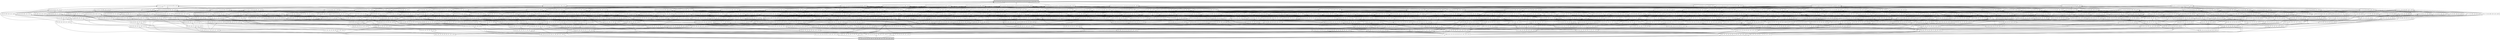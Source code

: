 digraph lattice
{
   // top to bottom
rankdir=TB;
concentrate=true;
edge [dir=back, arrowsize=0.75, color=black];
// top and bottom concepts
node [shape=box, peripheries=2, style=filled];
503 1
// inner concepts
node [shape=box, peripheries=1, color=black, style=solid];
// all concepts
503 [label="({1, 2, 3, 4, 5, 6, 7, 8, 9, 10, 11, 12, 13, 14, 15, 16, 17, 18, 19, 20, 21, 22, 23, 24, 25, 26, 27, 28, 29, 30}, {})"];
502 [label="({1, 2, 3, 5, 6, 7, 8, 9, 12, 14, 16, 17, 19, 20, 22, 24, 25, 26, 28, 29, 30}, {'a4'})"];
501 [label="({1, 2, 3, 7, 11, 12, 13, 15, 16, 18, 20, 22, 23, 26, 28}, {'a13'})"];
500 [label="({1, 2, 3, 7, 12, 16, 20, 22, 26, 28}, {'a4', 'a13'})"];
499 [label="({1, 2, 4, 5, 7, 8, 9, 12, 13, 16, 17, 21, 22, 23, 24, 27, 29}, {'a5'})"];
498 [label="({1, 2, 5, 7, 8, 9, 12, 16, 17, 22, 24, 29}, {'a4', 'a5'})"];
497 [label="({1, 2, 7, 12, 13, 16, 22, 23}, {'a5', 'a13'})"];
496 [label="({1, 2, 7, 12, 16, 22}, {'a4', 'a5', 'a13'})"];
495 [label="({1, 3, 4, 8, 10, 12, 13, 14, 15, 17, 18, 19, 22, 24, 26, 28, 29}, {'a9'})"];
494 [label="({1, 3, 8, 12, 14, 17, 19, 22, 24, 26, 28, 29}, {'a4', 'a9'})"];
493 [label="({1, 3, 12, 13, 15, 18, 22, 26, 28}, {'a9', 'a13'})"];
492 [label="({1, 3, 12, 22, 26, 28}, {'a4', 'a9', 'a13'})"];
491 [label="({1, 4, 8, 12, 13, 17, 22, 24, 29}, {'a5', 'a9'})"];
490 [label="({1, 8, 12, 17, 22, 24, 29}, {'a4', 'a5', 'a9'})"];
489 [label="({1, 12, 13, 22}, {'a5', 'a9', 'a13'})"];
488 [label="({1, 12, 22}, {'a4', 'a5', 'a9', 'a13'})"];
487 [label="({2, 3, 4, 5, 9, 10, 13, 15, 18, 19, 23, 24, 25, 27, 30}, {'a14'})"];
486 [label="({2, 3, 5, 9, 19, 24, 25, 30}, {'a4', 'a14'})"];
485 [label="({2, 3, 13, 15, 18, 23}, {'a13', 'a14'})"];
484 [label="({2, 3}, {'a4', 'a13', 'a14'})"];
483 [label="({2, 4, 5, 9, 13, 23, 24, 27}, {'a5', 'a14'})"];
482 [label="({2, 5, 9, 24}, {'a4', 'a5', 'a14'})"];
481 [label="({2, 6, 7, 9, 10, 13, 16, 20, 21, 23, 25, 26}, {'a10'})"];
480 [label="({2, 6, 7, 9, 16, 20, 25, 26}, {'a4', 'a10'})"];
479 [label="({2, 7, 8, 13, 16, 20, 23, 26, 28, 29, 30}, {'a8'})"];
478 [label="({2, 7, 8, 13, 16, 23, 29}, {'a5', 'a8'})"];
477 [label="({2, 7, 8, 16, 20, 26, 28, 29, 30}, {'a4', 'a8'})"];
476 [label="({2, 7, 8, 16, 29}, {'a4', 'a5', 'a8'})"];
475 [label="({2, 7, 9, 13, 16, 21, 23}, {'a5', 'a10'})"];
474 [label="({2, 7, 9, 16}, {'a4', 'a5', 'a10'})"];
473 [label="({2, 7, 13, 16, 20, 23, 26, 28}, {'a8', 'a13'})"];
472 [label="({2, 7, 13, 16, 20, 23, 26}, {'a8', 'a10', 'a13'})"];
471 [label="({2, 7, 13, 16, 23}, {'a5', 'a8', 'a10', 'a13'})"];
470 [label="({2, 7, 16, 20, 26, 28}, {'a4', 'a8', 'a13'})"];
469 [label="({2, 7, 16, 20, 26}, {'a4', 'a8', 'a10', 'a13'})"];
468 [label="({2, 7, 16}, {'a4', 'a5', 'a8', 'a10', 'a13'})"];
467 [label="({2, 8, 9, 10, 15, 16, 17, 19, 21, 23, 24, 27, 28}, {'a11'})"];
466 [label="({2, 8, 9, 16, 17, 19, 24, 28}, {'a4', 'a11'})"];
465 [label="({2, 8, 9, 16, 17, 21, 23, 24, 27}, {'a5', 'a11'})"];
464 [label="({2, 8, 9, 16, 17, 24}, {'a4', 'a5', 'a11'})"];
463 [label="({2, 8, 16, 23, 28}, {'a8', 'a11'})"];
462 [label="({2, 8, 16, 23}, {'a5', 'a8', 'a11'})"];
461 [label="({2, 8, 16, 28}, {'a4', 'a8', 'a11'})"];
460 [label="({2, 8, 16}, {'a4', 'a5', 'a8', 'a11'})"];
459 [label="({2, 9, 10, 13, 23, 25}, {'a10', 'a14'})"];
458 [label="({2, 9, 10, 15, 19, 23, 24, 27}, {'a11', 'a14'})"];
457 [label="({2, 9, 10, 16, 21, 23}, {'a10', 'a11'})"];
456 [label="({2, 9, 10, 23}, {'a10', 'a11', 'a14'})"];
455 [label="({2, 9, 13, 23}, {'a5', 'a10', 'a14'})"];
454 [label="({2, 9, 16, 21, 23}, {'a5', 'a10', 'a11'})"];
453 [label="({2, 9, 16}, {'a4', 'a5', 'a10', 'a11'})"];
452 [label="({2, 9, 19, 24}, {'a4', 'a11', 'a14'})"];
451 [label="({2, 9, 23, 24, 27}, {'a5', 'a11', 'a14'})"];
450 [label="({2, 9, 23}, {'a5', 'a10', 'a11', 'a14'})"];
449 [label="({2, 9, 24}, {'a4', 'a5', 'a11', 'a14'})"];
448 [label="({2, 9, 25}, {'a4', 'a10', 'a14'})"];
447 [label="({2, 9}, {'a4', 'a5', 'a10', 'a11', 'a14'})"];
446 [label="({2, 10, 11, 12, 16, 17, 18, 19, 20, 26, 28}, {'a2'})"];
445 [label="({2, 10, 16, 17, 19, 28}, {'a2', 'a11'})"];
444 [label="({2, 10, 16, 20, 26}, {'a2', 'a10'})"];
443 [label="({2, 10, 16}, {'a2', 'a10', 'a11'})"];
442 [label="({2, 10, 18, 19}, {'a2', 'a14'})"];
441 [label="({2, 10, 19}, {'a2', 'a11', 'a14'})"];
440 [label="({2, 10}, {'a2', 'a10', 'a11', 'a14'})"];
439 [label="({2, 11, 12, 16, 18, 20, 26, 28}, {'a2', 'a13'})"];
438 [label="({2, 12, 16, 17, 19, 20, 26, 28}, {'a2', 'a4'})"];
437 [label="({2, 12, 16, 17}, {'a2', 'a4', 'a5'})"];
436 [label="({2, 12, 16, 20, 26, 28}, {'a2', 'a4', 'a13'})"];
435 [label="({2, 12, 16}, {'a2', 'a4', 'a5', 'a13'})"];
434 [label="({2, 13, 23, 30}, {'a8', 'a14'})"];
433 [label="({2, 13, 23}, {'a5', 'a8', 'a10', 'a13', 'a14'})"];
432 [label="({2, 15, 16, 23, 28}, {'a11', 'a13'})"];
431 [label="({2, 15, 23}, {'a11', 'a13', 'a14'})"];
430 [label="({2, 16, 17, 19, 28}, {'a2', 'a4', 'a11'})"];
429 [label="({2, 16, 17}, {'a2', 'a4', 'a5', 'a11'})"];
428 [label="({2, 16, 20, 26, 28}, {'a2', 'a4', 'a8', 'a13'})"];
427 [label="({2, 16, 20, 26}, {'a2', 'a4', 'a8', 'a10', 'a13'})"];
426 [label="({2, 16, 23, 28}, {'a8', 'a11', 'a13'})"];
425 [label="({2, 16, 23}, {'a5', 'a8', 'a10', 'a11', 'a13'})"];
424 [label="({2, 16, 28}, {'a2', 'a4', 'a8', 'a11', 'a13'})"];
423 [label="({2, 16}, {'a2', 'a4', 'a5', 'a8', 'a10', 'a11', 'a13'})"];
422 [label="({2, 18}, {'a2', 'a13', 'a14'})"];
421 [label="({2, 19}, {'a2', 'a4', 'a11', 'a14'})"];
420 [label="({2, 23}, {'a5', 'a8', 'a10', 'a11', 'a13', 'a14'})"];
419 [label="({2, 30}, {'a4', 'a8', 'a14'})"];
418 [label="({2}, {'a2', 'a4', 'a5', 'a8', 'a10', 'a11', 'a13', 'a14'})"];
417 [label="({3, 4, 5, 6, 7, 8, 9, 11, 14, 19, 20, 21, 23, 24, 26, 27, 28, 29}, {'a12'})"];
416 [label="({3, 4, 5, 9, 19, 23, 24, 27}, {'a12', 'a14'})"];
415 [label="({3, 4, 6, 9, 10, 11, 12, 14, 16, 17, 19, 20, 22, 24, 26, 28, 29, 30}, {'a3'})"];
414 [label="({3, 4, 6, 9, 11, 14, 19, 20, 24, 26, 28, 29}, {'a3', 'a12'})"];
413 [label="({3, 4, 8, 14, 19, 24, 26, 28, 29}, {'a9', 'a12'})"];
412 [label="({3, 4, 9, 10, 19, 24, 30}, {'a3', 'a14'})"];
411 [label="({3, 4, 9, 19, 24}, {'a3', 'a12', 'a14'})"];
410 [label="({3, 4, 10, 12, 14, 17, 19, 22, 24, 26, 28, 29}, {'a3', 'a9'})"];
409 [label="({3, 4, 10, 13, 15, 18, 19, 24}, {'a9', 'a14'})"];
408 [label="({3, 4, 10, 19, 24}, {'a3', 'a9', 'a14'})"];
407 [label="({3, 4, 14, 19, 24, 26, 28, 29}, {'a3', 'a9', 'a12'})"];
406 [label="({3, 4, 19, 24}, {'a3', 'a9', 'a12', 'a14'})"];
405 [label="({3, 5, 6, 7, 8, 9, 14, 19, 20, 24, 26, 28, 29}, {'a4', 'a12'})"];
404 [label="({3, 5, 8, 9, 10, 14, 15, 16, 18, 20, 21, 22, 24, 25, 27, 29}, {'a7'})"];
403 [label="({3, 5, 8, 9, 14, 16, 20, 22, 24, 25, 29}, {'a4', 'a7'})"];
402 [label="({3, 5, 8, 9, 14, 20, 21, 24, 27, 29}, {'a7', 'a12'})"];
401 [label="({3, 5, 8, 9, 14, 20, 24, 29}, {'a4', 'a7', 'a12'})"];
400 [label="({3, 5, 9, 10, 15, 18, 24, 25, 27}, {'a7', 'a14'})"];
399 [label="({3, 5, 9, 19, 24}, {'a4', 'a12', 'a14'})"];
398 [label="({3, 5, 9, 24, 25}, {'a4', 'a7', 'a14'})"];
397 [label="({3, 5, 9, 24, 27}, {'a7', 'a12', 'a14'})"];
396 [label="({3, 5, 9, 24}, {'a4', 'a7', 'a12', 'a14'})"];
395 [label="({3, 6, 9, 12, 14, 16, 17, 19, 20, 22, 24, 26, 28, 29, 30}, {'a3', 'a4'})"];
394 [label="({3, 6, 9, 14, 19, 20, 24, 26, 28, 29}, {'a3', 'a4', 'a12'})"];
393 [label="({3, 7, 11, 20, 23, 26, 28}, {'a12', 'a13'})"];
392 [label="({3, 7, 20, 26, 28}, {'a4', 'a12', 'a13'})"];
391 [label="({3, 8, 10, 14, 15, 18, 22, 24, 29}, {'a7', 'a9'})"];
390 [label="({3, 8, 14, 19, 24, 26, 28, 29}, {'a4', 'a9', 'a12'})"];
389 [label="({3, 8, 14, 22, 24, 29}, {'a4', 'a7', 'a9'})"];
388 [label="({3, 8, 14, 24, 29}, {'a4', 'a7', 'a9', 'a12'})"];
387 [label="({3, 9, 10, 14, 16, 20, 22, 24, 29}, {'a3', 'a7'})"];
386 [label="({3, 9, 10, 24}, {'a3', 'a7', 'a14'})"];
385 [label="({3, 9, 11, 13, 18, 20, 21, 24, 27, 28, 30}, {'a1'})"];
384 [label="({3, 9, 11, 20, 21, 24, 27, 28}, {'a1', 'a12'})"];
383 [label="({3, 9, 11, 20, 24, 28, 30}, {'a1', 'a3'})"];
382 [label="({3, 9, 11, 20, 24, 28}, {'a1', 'a3', 'a12'})"];
381 [label="({3, 9, 13, 18, 24, 27, 30}, {'a1', 'a14'})"];
380 [label="({3, 9, 14, 16, 20, 22, 24, 29}, {'a3', 'a4', 'a7'})"];
379 [label="({3, 9, 14, 20, 24, 29}, {'a3', 'a4', 'a7', 'a12'})"];
378 [label="({3, 9, 15, 16, 19, 23, 24, 25, 29, 30}, {'a6'})"];
377 [label="({3, 9, 15, 16, 24, 25, 29}, {'a6', 'a7'})"];
376 [label="({3, 9, 15, 19, 23, 24, 25, 30}, {'a6', 'a14'})"];
375 [label="({3, 9, 15, 24, 25}, {'a6', 'a7', 'a14'})"];
374 [label="({3, 9, 16, 19, 24, 25, 29, 30}, {'a4', 'a6'})"];
373 [label="({3, 9, 16, 19, 24, 29, 30}, {'a3', 'a4', 'a6'})"];
372 [label="({3, 9, 16, 24, 25, 29}, {'a4', 'a6', 'a7'})"];
371 [label="({3, 9, 16, 24, 29}, {'a3', 'a4', 'a6', 'a7'})"];
370 [label="({3, 9, 18, 20, 21, 24, 27}, {'a1', 'a7'})"];
369 [label="({3, 9, 18, 24, 27}, {'a1', 'a7', 'a14'})"];
368 [label="({3, 9, 19, 23, 24, 29}, {'a6', 'a12'})"];
367 [label="({3, 9, 19, 23, 24}, {'a6', 'a12', 'a14'})"];
366 [label="({3, 9, 19, 24, 25, 30}, {'a4', 'a6', 'a14'})"];
365 [label="({3, 9, 19, 24, 29}, {'a3', 'a4', 'a6', 'a12'})"];
364 [label="({3, 9, 19, 24, 30}, {'a3', 'a4', 'a6', 'a14'})"];
363 [label="({3, 9, 19, 24}, {'a3', 'a4', 'a6', 'a12', 'a14'})"];
362 [label="({3, 9, 20, 21, 24, 27}, {'a1', 'a7', 'a12'})"];
361 [label="({3, 9, 20, 24, 28, 30}, {'a1', 'a3', 'a4'})"];
360 [label="({3, 9, 20, 24, 28}, {'a1', 'a3', 'a4', 'a12'})"];
359 [label="({3, 9, 20, 24}, {'a1', 'a3', 'a4', 'a7', 'a12'})"];
358 [label="({3, 9, 24, 25}, {'a4', 'a6', 'a7', 'a14'})"];
357 [label="({3, 9, 24, 27}, {'a1', 'a7', 'a12', 'a14'})"];
356 [label="({3, 9, 24, 29}, {'a3', 'a4', 'a6', 'a7', 'a12'})"];
355 [label="({3, 9, 24, 30}, {'a1', 'a3', 'a4', 'a6', 'a14'})"];
354 [label="({3, 9, 24}, {'a1', 'a3', 'a4', 'a6', 'a7', 'a12', 'a14'})"];
353 [label="({3, 10, 14, 22, 24, 29}, {'a3', 'a7', 'a9'})"];
352 [label="({3, 10, 15, 18, 24}, {'a7', 'a9', 'a14'})"];
351 [label="({3, 10, 24}, {'a3', 'a7', 'a9', 'a14'})"];
350 [label="({3, 11, 12, 16, 20, 22, 26, 28}, {'a3', 'a13'})"];
349 [label="({3, 11, 13, 18, 20, 28}, {'a1', 'a13'})"];
348 [label="({3, 11, 20, 26, 28}, {'a3', 'a12', 'a13'})"];
347 [label="({3, 11, 20, 28}, {'a1', 'a3', 'a12', 'a13'})"];
346 [label="({3, 12, 14, 17, 19, 22, 24, 26, 28, 29}, {'a3', 'a4', 'a9'})"];
345 [label="({3, 12, 16, 20, 22, 26, 28}, {'a3', 'a4', 'a13'})"];
344 [label="({3, 12, 22, 26, 28}, {'a3', 'a4', 'a9', 'a13'})"];
343 [label="({3, 13, 15, 18}, {'a9', 'a13', 'a14'})"];
342 [label="({3, 13, 18, 24, 28}, {'a1', 'a9'})"];
341 [label="({3, 13, 18, 24}, {'a1', 'a9', 'a14'})"];
340 [label="({3, 13, 18, 28}, {'a1', 'a9', 'a13'})"];
339 [label="({3, 13, 18}, {'a1', 'a9', 'a13', 'a14'})"];
338 [label="({3, 14, 19, 24, 26, 28, 29}, {'a3', 'a4', 'a9', 'a12'})"];
337 [label="({3, 14, 22, 24, 29}, {'a3', 'a4', 'a7', 'a9'})"];
336 [label="({3, 14, 24, 29}, {'a3', 'a4', 'a7', 'a9', 'a12'})"];
335 [label="({3, 15, 16, 18, 20, 22}, {'a7', 'a13'})"];
334 [label="({3, 15, 16, 23}, {'a6', 'a13'})"];
333 [label="({3, 15, 16}, {'a6', 'a7', 'a13'})"];
332 [label="({3, 15, 18, 22}, {'a7', 'a9', 'a13'})"];
331 [label="({3, 15, 18}, {'a7', 'a9', 'a13', 'a14'})"];
330 [label="({3, 15, 19, 24, 29}, {'a6', 'a9'})"];
329 [label="({3, 15, 19, 24}, {'a6', 'a9', 'a14'})"];
328 [label="({3, 15, 23}, {'a6', 'a13', 'a14'})"];
327 [label="({3, 15, 24, 29}, {'a6', 'a7', 'a9'})"];
326 [label="({3, 15, 24}, {'a6', 'a7', 'a9', 'a14'})"];
325 [label="({3, 15}, {'a6', 'a7', 'a9', 'a13', 'a14'})"];
324 [label="({3, 16, 20, 22}, {'a3', 'a4', 'a7', 'a13'})"];
323 [label="({3, 16}, {'a3', 'a4', 'a6', 'a7', 'a13'})"];
322 [label="({3, 18, 20}, {'a1', 'a7', 'a13'})"];
321 [label="({3, 18, 24}, {'a1', 'a7', 'a9', 'a14'})"];
320 [label="({3, 18}, {'a1', 'a7', 'a9', 'a13', 'a14'})"];
319 [label="({3, 19, 24, 29}, {'a3', 'a4', 'a6', 'a9', 'a12'})"];
318 [label="({3, 19, 24}, {'a3', 'a4', 'a6', 'a9', 'a12', 'a14'})"];
317 [label="({3, 20, 26, 28}, {'a3', 'a4', 'a12', 'a13'})"];
316 [label="({3, 20, 28}, {'a1', 'a3', 'a4', 'a12', 'a13'})"];
315 [label="({3, 20}, {'a1', 'a3', 'a4', 'a7', 'a12', 'a13'})"];
314 [label="({3, 22}, {'a3', 'a4', 'a7', 'a9', 'a13'})"];
313 [label="({3, 23}, {'a6', 'a12', 'a13', 'a14'})"];
312 [label="({3, 24, 28}, {'a1', 'a3', 'a4', 'a9', 'a12'})"];
311 [label="({3, 24, 29}, {'a3', 'a4', 'a6', 'a7', 'a9', 'a12'})"];
310 [label="({3, 24}, {'a1', 'a3', 'a4', 'a6', 'a7', 'a9', 'a12', 'a14'})"];
309 [label="({3, 26, 28}, {'a3', 'a4', 'a9', 'a12', 'a13'})"];
308 [label="({3, 28}, {'a1', 'a3', 'a4', 'a9', 'a12', 'a13'})"];
307 [label="({3}, {'a1', 'a3', 'a4', 'a6', 'a7', 'a9', 'a12', 'a13', 'a14'})"];
306 [label="({4, 5, 6, 7, 13, 18, 22, 23, 24, 28, 29, 30}, {'a15'})"];
305 [label="({4, 5, 6, 7, 23, 24, 28, 29}, {'a12', 'a15'})"];
304 [label="({4, 5, 7, 8, 9, 21, 23, 24, 27, 29}, {'a5', 'a12'})"];
303 [label="({4, 5, 7, 13, 22, 23, 24, 29}, {'a5', 'a15'})"];
302 [label="({4, 5, 7, 23, 24, 29}, {'a5', 'a12', 'a15'})"];
301 [label="({4, 5, 9, 23, 24, 27}, {'a5', 'a12', 'a14'})"];
300 [label="({4, 5, 13, 18, 23, 24, 30}, {'a14', 'a15'})"];
299 [label="({4, 5, 13, 23, 24}, {'a5', 'a14', 'a15'})"];
298 [label="({4, 5, 23, 24}, {'a5', 'a12', 'a14', 'a15'})"];
297 [label="({4, 6, 22, 24, 28, 29, 30}, {'a3', 'a15'})"];
296 [label="({4, 6, 24, 28, 29}, {'a3', 'a12', 'a15'})"];
295 [label="({4, 8, 24, 29}, {'a5', 'a9', 'a12'})"];
294 [label="({4, 9, 12, 16, 17, 22, 24, 29}, {'a3', 'a5'})"];
293 [label="({4, 9, 24, 29}, {'a3', 'a5', 'a12'})"];
292 [label="({4, 9, 24}, {'a3', 'a5', 'a12', 'a14'})"];
291 [label="({4, 12, 17, 22, 24, 29}, {'a3', 'a5', 'a9'})"];
290 [label="({4, 13, 18, 22, 24, 28, 29}, {'a9', 'a15'})"];
289 [label="({4, 13, 18, 24}, {'a9', 'a14', 'a15'})"];
288 [label="({4, 13, 22, 24, 29}, {'a5', 'a9', 'a15'})"];
287 [label="({4, 13, 24}, {'a5', 'a9', 'a14', 'a15'})"];
286 [label="({4, 22, 24, 28, 29}, {'a3', 'a9', 'a15'})"];
285 [label="({4, 22, 24, 29}, {'a3', 'a5', 'a9', 'a15'})"];
284 [label="({4, 24, 28, 29}, {'a3', 'a9', 'a12', 'a15'})"];
283 [label="({4, 24, 29}, {'a3', 'a5', 'a9', 'a12', 'a15'})"];
282 [label="({4, 24, 30}, {'a3', 'a14', 'a15'})"];
281 [label="({4, 24}, {'a3', 'a5', 'a9', 'a12', 'a14', 'a15'})"];
280 [label="({5, 6, 7, 22, 24, 28, 29, 30}, {'a4', 'a15'})"];
279 [label="({5, 6, 7, 24, 28, 29}, {'a4', 'a12', 'a15'})"];
278 [label="({5, 7, 8, 9, 24, 29}, {'a4', 'a5', 'a12'})"];
277 [label="({5, 7, 22, 24, 29}, {'a4', 'a5', 'a15'})"];
276 [label="({5, 7, 24, 29}, {'a4', 'a5', 'a12', 'a15'})"];
275 [label="({5, 8, 9, 16, 21, 22, 24, 27, 29}, {'a5', 'a7'})"];
274 [label="({5, 8, 9, 16, 22, 24, 29}, {'a4', 'a5', 'a7'})"];
273 [label="({5, 8, 9, 21, 24, 27, 29}, {'a5', 'a7', 'a12'})"];
272 [label="({5, 8, 9, 24, 29}, {'a4', 'a5', 'a7', 'a12'})"];
271 [label="({5, 9, 24, 27}, {'a5', 'a7', 'a12', 'a14'})"];
270 [label="({5, 9, 24}, {'a4', 'a5', 'a7', 'a12', 'a14'})"];
269 [label="({5, 18, 22, 24, 29}, {'a7', 'a15'})"];
268 [label="({5, 18, 24}, {'a7', 'a14', 'a15'})"];
267 [label="({5, 22, 24, 29}, {'a4', 'a5', 'a7', 'a15'})"];
266 [label="({5, 24, 29}, {'a4', 'a5', 'a7', 'a12', 'a15'})"];
265 [label="({5, 24, 30}, {'a4', 'a14', 'a15'})"];
264 [label="({5, 24}, {'a4', 'a5', 'a7', 'a12', 'a14', 'a15'})"];
263 [label="({6, 7, 9, 20, 21, 23, 26}, {'a10', 'a12'})"];
262 [label="({6, 7, 9, 20, 26}, {'a4', 'a10', 'a12'})"];
261 [label="({6, 7, 13, 23}, {'a10', 'a15'})"];
260 [label="({6, 7, 23}, {'a10', 'a12', 'a15'})"];
259 [label="({6, 7}, {'a4', 'a10', 'a12', 'a15'})"];
258 [label="({6, 9, 10, 16, 20, 26}, {'a3', 'a10'})"];
257 [label="({6, 9, 16, 20, 26}, {'a3', 'a4', 'a10'})"];
256 [label="({6, 9, 20, 26}, {'a3', 'a4', 'a10', 'a12'})"];
255 [label="({6, 22, 24, 28, 29, 30}, {'a3', 'a4', 'a15'})"];
254 [label="({6, 24, 28, 29}, {'a3', 'a4', 'a12', 'a15'})"];
253 [label="({6}, {'a3', 'a4', 'a10', 'a12', 'a15'})"];
252 [label="({7, 8, 20, 23, 26, 28, 29}, {'a8', 'a12'})"];
251 [label="({7, 8, 20, 26, 28, 29}, {'a4', 'a8', 'a12'})"];
250 [label="({7, 8, 23, 29}, {'a5', 'a8', 'a12'})"];
249 [label="({7, 8, 29}, {'a4', 'a5', 'a8', 'a12'})"];
248 [label="({7, 9, 21, 23}, {'a5', 'a10', 'a12'})"];
247 [label="({7, 9}, {'a4', 'a5', 'a10', 'a12'})"];
246 [label="({7, 13, 18, 22, 23, 28}, {'a13', 'a15'})"];
245 [label="({7, 13, 22, 23}, {'a5', 'a13', 'a15'})"];
244 [label="({7, 13, 23, 28, 29, 30}, {'a8', 'a15'})"];
243 [label="({7, 13, 23, 28}, {'a8', 'a13', 'a15'})"];
242 [label="({7, 13, 23, 29}, {'a5', 'a8', 'a15'})"];
241 [label="({7, 13, 23}, {'a5', 'a8', 'a10', 'a13', 'a15'})"];
240 [label="({7, 20, 23, 26, 28}, {'a8', 'a12', 'a13'})"];
239 [label="({7, 20, 23, 26}, {'a8', 'a10', 'a12', 'a13'})"];
238 [label="({7, 20, 26, 28}, {'a4', 'a8', 'a12', 'a13'})"];
237 [label="({7, 20, 26}, {'a4', 'a8', 'a10', 'a12', 'a13'})"];
236 [label="({7, 22, 28}, {'a4', 'a13', 'a15'})"];
235 [label="({7, 22}, {'a4', 'a5', 'a13', 'a15'})"];
234 [label="({7, 23, 28, 29}, {'a8', 'a12', 'a15'})"];
233 [label="({7, 23, 28}, {'a8', 'a12', 'a13', 'a15'})"];
232 [label="({7, 23, 29}, {'a5', 'a8', 'a12', 'a15'})"];
231 [label="({7, 23}, {'a5', 'a8', 'a10', 'a12', 'a13', 'a15'})"];
230 [label="({7, 28, 29, 30}, {'a4', 'a8', 'a15'})"];
229 [label="({7, 28, 29}, {'a4', 'a8', 'a12', 'a15'})"];
228 [label="({7, 28}, {'a4', 'a8', 'a12', 'a13', 'a15'})"];
227 [label="({7, 29}, {'a4', 'a5', 'a8', 'a12', 'a15'})"];
226 [label="({7}, {'a4', 'a5', 'a8', 'a10', 'a12', 'a13', 'a15'})"];
225 [label="({8, 9, 10, 15, 16, 21, 24, 27}, {'a7', 'a11'})"];
224 [label="({8, 9, 16, 21, 24, 27}, {'a5', 'a7', 'a11'})"];
223 [label="({8, 9, 16, 24}, {'a4', 'a5', 'a7', 'a11'})"];
222 [label="({8, 9, 19, 21, 23, 24, 27, 28}, {'a11', 'a12'})"];
221 [label="({8, 9, 19, 24, 28}, {'a4', 'a11', 'a12'})"];
220 [label="({8, 9, 21, 23, 24, 27}, {'a5', 'a11', 'a12'})"];
219 [label="({8, 9, 21, 24, 27}, {'a5', 'a7', 'a11', 'a12'})"];
218 [label="({8, 9, 24}, {'a4', 'a5', 'a7', 'a11', 'a12'})"];
217 [label="({8, 10, 15, 17, 19, 24, 28}, {'a9', 'a11'})"];
216 [label="({8, 10, 15, 24}, {'a7', 'a9', 'a11'})"];
215 [label="({8, 13, 26, 28, 29}, {'a8', 'a9'})"];
214 [label="({8, 13, 29}, {'a5', 'a8', 'a9'})"];
213 [label="({8, 16, 20, 29}, {'a4', 'a7', 'a8'})"];
212 [label="({8, 16, 29}, {'a4', 'a5', 'a7', 'a8'})"];
211 [label="({8, 16}, {'a4', 'a5', 'a7', 'a8', 'a11'})"];
210 [label="({8, 17, 19, 24, 28}, {'a4', 'a9', 'a11'})"];
209 [label="({8, 17, 24}, {'a4', 'a5', 'a9', 'a11'})"];
208 [label="({8, 19, 24, 28}, {'a4', 'a9', 'a11', 'a12'})"];
207 [label="({8, 20, 29}, {'a4', 'a7', 'a8', 'a12'})"];
206 [label="({8, 22, 24, 29}, {'a4', 'a5', 'a7', 'a9'})"];
205 [label="({8, 23, 28}, {'a8', 'a11', 'a12'})"];
204 [label="({8, 23}, {'a5', 'a8', 'a11', 'a12'})"];
203 [label="({8, 24, 29}, {'a4', 'a5', 'a7', 'a9', 'a12'})"];
202 [label="({8, 24}, {'a4', 'a5', 'a7', 'a9', 'a11', 'a12'})"];
201 [label="({8, 26, 28, 29}, {'a4', 'a8', 'a9', 'a12'})"];
200 [label="({8, 28}, {'a4', 'a8', 'a9', 'a11', 'a12'})"];
199 [label="({8, 29}, {'a4', 'a5', 'a7', 'a8', 'a9', 'a12'})"];
198 [label="({8}, {'a4', 'a5', 'a7', 'a8', 'a9', 'a11', 'a12'})"];
197 [label="({9, 10, 15, 24, 27}, {'a7', 'a11', 'a14'})"];
196 [label="({9, 10, 16, 17, 19, 24, 28}, {'a3', 'a11'})"];
195 [label="({9, 10, 16, 20, 21, 25}, {'a7', 'a10'})"];
194 [label="({9, 10, 16, 20}, {'a3', 'a7', 'a10'})"];
193 [label="({9, 10, 16, 21}, {'a7', 'a10', 'a11'})"];
192 [label="({9, 10, 16, 24}, {'a3', 'a7', 'a11'})"];
191 [label="({9, 10, 16}, {'a3', 'a7', 'a10', 'a11'})"];
190 [label="({9, 10, 19, 24}, {'a3', 'a11', 'a14'})"];
189 [label="({9, 10, 24}, {'a3', 'a7', 'a11', 'a14'})"];
188 [label="({9, 10, 25}, {'a7', 'a10', 'a14'})"];
187 [label="({9, 10}, {'a3', 'a7', 'a10', 'a11', 'a14'})"];
186 [label="({9, 12, 16, 17, 22, 24, 29}, {'a3', 'a4', 'a5'})"];
185 [label="({9, 13, 20, 21}, {'a1', 'a10'})"];
184 [label="({9, 13, 21, 24, 27}, {'a1', 'a5'})"];
183 [label="({9, 13, 21}, {'a1', 'a5', 'a10'})"];
182 [label="({9, 13, 24, 27}, {'a1', 'a5', 'a14'})"];
181 [label="({9, 13}, {'a1', 'a5', 'a10', 'a14'})"];
180 [label="({9, 15, 16, 19, 23, 24}, {'a6', 'a11'})"];
179 [label="({9, 15, 16, 24}, {'a6', 'a7', 'a11'})"];
178 [label="({9, 15, 19, 23, 24}, {'a6', 'a11', 'a14'})"];
177 [label="({9, 15, 24}, {'a6', 'a7', 'a11', 'a14'})"];
176 [label="({9, 16, 17, 19, 24, 28}, {'a3', 'a4', 'a11'})"];
175 [label="({9, 16, 17, 24}, {'a3', 'a4', 'a5', 'a11'})"];
174 [label="({9, 16, 19, 24}, {'a3', 'a4', 'a6', 'a11'})"];
173 [label="({9, 16, 20, 25}, {'a4', 'a7', 'a10'})"];
172 [label="({9, 16, 20}, {'a3', 'a4', 'a7', 'a10'})"];
171 [label="({9, 16, 21}, {'a5', 'a7', 'a10', 'a11'})"];
170 [label="({9, 16, 22, 24, 29}, {'a3', 'a4', 'a5', 'a7'})"];
169 [label="({9, 16, 23, 24, 29}, {'a5', 'a6'})"];
168 [label="({9, 16, 23, 24}, {'a5', 'a6', 'a11'})"];
167 [label="({9, 16, 23, 25}, {'a6', 'a10'})"];
166 [label="({9, 16, 23}, {'a5', 'a6', 'a10', 'a11'})"];
165 [label="({9, 16, 24, 29}, {'a3', 'a4', 'a5', 'a6', 'a7'})"];
164 [label="({9, 16, 24}, {'a3', 'a4', 'a5', 'a6', 'a7', 'a11'})"];
163 [label="({9, 16, 25}, {'a4', 'a6', 'a7', 'a10'})"];
162 [label="({9, 16}, {'a3', 'a4', 'a5', 'a6', 'a7', 'a10', 'a11'})"];
161 [label="({9, 19, 23, 24, 27}, {'a11', 'a12', 'a14'})"];
160 [label="({9, 19, 23, 24}, {'a6', 'a11', 'a12', 'a14'})"];
159 [label="({9, 19, 24, 28}, {'a3', 'a4', 'a11', 'a12'})"];
158 [label="({9, 19, 24}, {'a3', 'a4', 'a6', 'a11', 'a12', 'a14'})"];
157 [label="({9, 20, 21}, {'a1', 'a7', 'a10', 'a12'})"];
156 [label="({9, 20}, {'a1', 'a3', 'a4', 'a7', 'a10', 'a12'})"];
155 [label="({9, 21, 23}, {'a5', 'a10', 'a11', 'a12'})"];
154 [label="({9, 21, 24, 27, 28}, {'a1', 'a11', 'a12'})"];
153 [label="({9, 21, 24, 27}, {'a1', 'a5', 'a7', 'a11', 'a12'})"];
152 [label="({9, 21}, {'a1', 'a5', 'a7', 'a10', 'a11', 'a12'})"];
151 [label="({9, 23, 24, 27}, {'a5', 'a11', 'a12', 'a14'})"];
150 [label="({9, 23, 24, 29}, {'a5', 'a6', 'a12'})"];
149 [label="({9, 23, 24}, {'a5', 'a6', 'a11', 'a12', 'a14'})"];
148 [label="({9, 23, 25}, {'a6', 'a10', 'a14'})"];
147 [label="({9, 23}, {'a5', 'a6', 'a10', 'a11', 'a12', 'a14'})"];
146 [label="({9, 24, 27}, {'a1', 'a5', 'a7', 'a11', 'a12', 'a14'})"];
145 [label="({9, 24, 28}, {'a1', 'a3', 'a4', 'a11', 'a12'})"];
144 [label="({9, 24, 29}, {'a3', 'a4', 'a5', 'a6', 'a7', 'a12'})"];
143 [label="({9, 24}, {'a1', 'a3', 'a4', 'a5', 'a6', 'a7', 'a11', 'a12', 'a14'})"];
142 [label="({9, 25}, {'a4', 'a6', 'a7', 'a10', 'a14'})"];
141 [label="({9}, {'a1', 'a3', 'a4', 'a5', 'a6', 'a7', 'a10', 'a11', 'a12', 'a14'})"];
140 [label="({10, 11, 12, 16, 17, 19, 20, 26, 28}, {'a2', 'a3'})"];
139 [label="({10, 12, 17, 18, 19, 26, 28}, {'a2', 'a9'})"];
138 [label="({10, 12, 17, 19, 26, 28}, {'a2', 'a3', 'a9'})"];
137 [label="({10, 13, 26}, {'a9', 'a10'})"];
136 [label="({10, 13}, {'a9', 'a10', 'a14'})"];
135 [label="({10, 15, 19, 24}, {'a9', 'a11', 'a14'})"];
134 [label="({10, 15, 24}, {'a7', 'a9', 'a11', 'a14'})"];
133 [label="({10, 16, 17, 19, 28}, {'a2', 'a3', 'a11'})"];
132 [label="({10, 16, 18, 20}, {'a2', 'a7'})"];
131 [label="({10, 16, 20, 26}, {'a2', 'a3', 'a10'})"];
130 [label="({10, 16, 20}, {'a2', 'a3', 'a7', 'a10'})"];
129 [label="({10, 16}, {'a2', 'a3', 'a7', 'a10', 'a11'})"];
128 [label="({10, 17, 19, 24, 28}, {'a3', 'a9', 'a11'})"];
127 [label="({10, 17, 19, 28}, {'a2', 'a3', 'a9', 'a11'})"];
126 [label="({10, 18, 19}, {'a2', 'a9', 'a14'})"];
125 [label="({10, 18}, {'a2', 'a7', 'a9', 'a14'})"];
124 [label="({10, 19, 24}, {'a3', 'a9', 'a11', 'a14'})"];
123 [label="({10, 19}, {'a2', 'a3', 'a9', 'a11', 'a14'})"];
122 [label="({10, 24}, {'a3', 'a7', 'a9', 'a11', 'a14'})"];
121 [label="({10, 26}, {'a2', 'a3', 'a9', 'a10'})"];
120 [label="({10}, {'a2', 'a3', 'a7', 'a9', 'a10', 'a11', 'a14'})"];
119 [label="({11, 12, 16, 20, 26, 28}, {'a2', 'a3', 'a13'})"];
118 [label="({11, 18, 20, 28}, {'a1', 'a2', 'a13'})"];
117 [label="({11, 19, 20, 26, 28}, {'a2', 'a3', 'a12'})"];
116 [label="({11, 20, 26, 28}, {'a2', 'a3', 'a12', 'a13'})"];
115 [label="({11, 20, 28}, {'a1', 'a2', 'a3', 'a12', 'a13'})"];
114 [label="({12, 16, 17, 19, 20, 26, 28}, {'a2', 'a3', 'a4'})"];
113 [label="({12, 16, 17}, {'a2', 'a3', 'a4', 'a5'})"];
112 [label="({12, 16, 20, 26, 28}, {'a2', 'a3', 'a4', 'a13'})"];
111 [label="({12, 16, 22}, {'a3', 'a4', 'a5', 'a13'})"];
110 [label="({12, 16}, {'a2', 'a3', 'a4', 'a5', 'a13'})"];
109 [label="({12, 17, 19, 26, 28}, {'a2', 'a3', 'a4', 'a9'})"];
108 [label="({12, 17, 22, 24, 29}, {'a3', 'a4', 'a5', 'a9'})"];
107 [label="({12, 17}, {'a2', 'a3', 'a4', 'a5', 'a9'})"];
106 [label="({12, 18, 26, 28}, {'a2', 'a9', 'a13'})"];
105 [label="({12, 22}, {'a3', 'a4', 'a5', 'a9', 'a13'})"];
104 [label="({12, 26, 28}, {'a2', 'a3', 'a4', 'a9', 'a13'})"];
103 [label="({12}, {'a2', 'a3', 'a4', 'a5', 'a9', 'a13'})"];
102 [label="({13, 18, 22, 28}, {'a9', 'a13', 'a15'})"];
101 [label="({13, 18, 23}, {'a13', 'a14', 'a15'})"];
100 [label="({13, 18, 24, 28, 30}, {'a1', 'a15'})"];
99 [label="({13, 18, 24, 28}, {'a1', 'a9', 'a15'})"];
98 [label="({13, 18, 24, 30}, {'a1', 'a14', 'a15'})"];
97 [label="({13, 18, 24}, {'a1', 'a9', 'a14', 'a15'})"];
96 [label="({13, 18, 28}, {'a1', 'a9', 'a13', 'a15'})"];
95 [label="({13, 18}, {'a1', 'a9', 'a13', 'a14', 'a15'})"];
94 [label="({13, 20, 28, 30}, {'a1', 'a8'})"];
93 [label="({13, 20, 28}, {'a1', 'a8', 'a13'})"];
92 [label="({13, 20}, {'a1', 'a8', 'a10', 'a13'})"];
91 [label="({13, 22}, {'a5', 'a9', 'a13', 'a15'})"];
90 [label="({13, 23, 30}, {'a8', 'a14', 'a15'})"];
89 [label="({13, 23}, {'a5', 'a8', 'a10', 'a13', 'a14', 'a15'})"];
88 [label="({13, 24}, {'a1', 'a5', 'a9', 'a14', 'a15'})"];
87 [label="({13, 26, 28}, {'a8', 'a9', 'a13'})"];
86 [label="({13, 26}, {'a8', 'a9', 'a10', 'a13'})"];
85 [label="({13, 28, 29}, {'a8', 'a9', 'a15'})"];
84 [label="({13, 28, 30}, {'a1', 'a8', 'a15'})"];
83 [label="({13, 28}, {'a1', 'a8', 'a9', 'a13', 'a15'})"];
82 [label="({13, 29}, {'a5', 'a8', 'a9', 'a15'})"];
81 [label="({13, 30}, {'a1', 'a8', 'a14', 'a15'})"];
80 [label="({13}, {'a1', 'a5', 'a8', 'a9', 'a10', 'a13', 'a14', 'a15'})"];
79 [label="({15, 16, 23}, {'a6', 'a11', 'a13'})"];
78 [label="({15, 16}, {'a6', 'a7', 'a11', 'a13'})"];
77 [label="({15, 19, 24}, {'a6', 'a9', 'a11', 'a14'})"];
76 [label="({15, 23}, {'a6', 'a11', 'a13', 'a14'})"];
75 [label="({15, 24}, {'a6', 'a7', 'a9', 'a11', 'a14'})"];
74 [label="({15, 28}, {'a9', 'a11', 'a13'})"];
73 [label="({15}, {'a6', 'a7', 'a9', 'a11', 'a13', 'a14'})"];
72 [label="({16, 17, 19, 28}, {'a2', 'a3', 'a4', 'a11'})"];
71 [label="({16, 17}, {'a2', 'a3', 'a4', 'a5', 'a11'})"];
70 [label="({16, 18, 20}, {'a2', 'a7', 'a13'})"];
69 [label="({16, 19}, {'a2', 'a3', 'a4', 'a6', 'a11'})"];
68 [label="({16, 20, 26, 28, 29, 30}, {'a3', 'a4', 'a8'})"];
67 [label="({16, 20, 26, 28}, {'a2', 'a3', 'a4', 'a8', 'a13'})"];
66 [label="({16, 20, 26}, {'a2', 'a3', 'a4', 'a8', 'a10', 'a13'})"];
65 [label="({16, 20, 29}, {'a3', 'a4', 'a7', 'a8'})"];
64 [label="({16, 20}, {'a2', 'a3', 'a4', 'a7', 'a8', 'a10', 'a13'})"];
63 [label="({16, 22}, {'a3', 'a4', 'a5', 'a7', 'a13'})"];
62 [label="({16, 23, 29, 30}, {'a6', 'a8'})"];
61 [label="({16, 23, 29}, {'a5', 'a6', 'a8'})"];
60 [label="({16, 23}, {'a5', 'a6', 'a8', 'a10', 'a11', 'a13'})"];
59 [label="({16, 28}, {'a2', 'a3', 'a4', 'a8', 'a11', 'a13'})"];
58 [label="({16, 29, 30}, {'a3', 'a4', 'a6', 'a8'})"];
57 [label="({16, 29}, {'a3', 'a4', 'a5', 'a6', 'a7', 'a8'})"];
56 [label="({16}, {'a2', 'a3', 'a4', 'a5', 'a6', 'a7', 'a8', 'a10', 'a11', 'a13'})"];
55 [label="({17, 19, 24, 28}, {'a3', 'a4', 'a9', 'a11'})"];
54 [label="({17, 19, 28}, {'a2', 'a3', 'a4', 'a9', 'a11'})"];
53 [label="({17, 24}, {'a3', 'a4', 'a5', 'a9', 'a11'})"];
52 [label="({17}, {'a2', 'a3', 'a4', 'a5', 'a9', 'a11'})"];
51 [label="({18, 20}, {'a1', 'a2', 'a7', 'a13'})"];
50 [label="({18, 22, 24, 29}, {'a7', 'a9', 'a15'})"];
49 [label="({18, 22}, {'a7', 'a9', 'a13', 'a15'})"];
48 [label="({18, 24}, {'a1', 'a7', 'a9', 'a14', 'a15'})"];
47 [label="({18, 28}, {'a1', 'a2', 'a9', 'a13', 'a15'})"];
46 [label="({18}, {'a1', 'a2', 'a7', 'a9', 'a13', 'a14', 'a15'})"];
45 [label="({19, 20, 26, 28}, {'a2', 'a3', 'a4', 'a12'})"];
44 [label="({19, 24, 28}, {'a3', 'a4', 'a9', 'a11', 'a12'})"];
43 [label="({19, 24}, {'a3', 'a4', 'a6', 'a9', 'a11', 'a12', 'a14'})"];
42 [label="({19, 26, 28}, {'a2', 'a3', 'a4', 'a9', 'a12'})"];
41 [label="({19, 28}, {'a2', 'a3', 'a4', 'a9', 'a11', 'a12'})"];
40 [label="({19}, {'a2', 'a3', 'a4', 'a6', 'a9', 'a11', 'a12', 'a14'})"];
39 [label="({20, 26, 28, 29}, {'a3', 'a4', 'a8', 'a12'})"];
38 [label="({20, 26, 28}, {'a2', 'a3', 'a4', 'a8', 'a12', 'a13'})"];
37 [label="({20, 26}, {'a2', 'a3', 'a4', 'a8', 'a10', 'a12', 'a13'})"];
36 [label="({20, 28, 30}, {'a1', 'a3', 'a4', 'a8'})"];
35 [label="({20, 28}, {'a1', 'a2', 'a3', 'a4', 'a8', 'a12', 'a13'})"];
34 [label="({20, 29}, {'a3', 'a4', 'a7', 'a8', 'a12'})"];
33 [label="({20}, {'a1', 'a2', 'a3', 'a4', 'a7', 'a8', 'a10', 'a12', 'a13'})"];
32 [label="({22, 24, 28, 29}, {'a3', 'a4', 'a9', 'a15'})"];
31 [label="({22, 24, 29}, {'a3', 'a4', 'a5', 'a7', 'a9', 'a15'})"];
30 [label="({22, 28}, {'a3', 'a4', 'a9', 'a13', 'a15'})"];
29 [label="({22}, {'a3', 'a4', 'a5', 'a7', 'a9', 'a13', 'a15'})"];
28 [label="({23, 24, 28}, {'a11', 'a12', 'a15'})"];
27 [label="({23, 24, 29, 30}, {'a6', 'a15'})"];
26 [label="({23, 24, 29}, {'a5', 'a6', 'a12', 'a15'})"];
25 [label="({23, 24, 30}, {'a6', 'a14', 'a15'})"];
24 [label="({23, 24}, {'a5', 'a6', 'a11', 'a12', 'a14', 'a15'})"];
23 [label="({23, 28}, {'a8', 'a11', 'a12', 'a13', 'a15'})"];
22 [label="({23, 29, 30}, {'a6', 'a8', 'a15'})"];
21 [label="({23, 29}, {'a5', 'a6', 'a8', 'a12', 'a15'})"];
20 [label="({23, 30}, {'a6', 'a8', 'a14', 'a15'})"];
19 [label="({23}, {'a5', 'a6', 'a8', 'a10', 'a11', 'a12', 'a13', 'a14', 'a15'})"];
18 [label="({24, 28, 29}, {'a3', 'a4', 'a9', 'a12', 'a15'})"];
17 [label="({24, 28, 30}, {'a1', 'a3', 'a4', 'a15'})"];
16 [label="({24, 28}, {'a1', 'a3', 'a4', 'a9', 'a11', 'a12', 'a15'})"];
15 [label="({24, 29, 30}, {'a3', 'a4', 'a6', 'a15'})"];
14 [label="({24, 29}, {'a3', 'a4', 'a5', 'a6', 'a7', 'a9', 'a12', 'a15'})"];
13 [label="({24, 30}, {'a1', 'a3', 'a4', 'a6', 'a14', 'a15'})"];
12 [label="({24}, {'a1', 'a3', 'a4', 'a5', 'a6', 'a7', 'a9', 'a11', 'a12', 'a14', 'a15'})"];
11 [label="({26, 28, 29}, {'a3', 'a4', 'a8', 'a9', 'a12'})"];
10 [label="({26, 28}, {'a2', 'a3', 'a4', 'a8', 'a9', 'a12', 'a13'})"];
9 [label="({26}, {'a2', 'a3', 'a4', 'a8', 'a9', 'a10', 'a12', 'a13'})"];
8 [label="({28, 29, 30}, {'a3', 'a4', 'a8', 'a15'})"];
7 [label="({28, 29}, {'a3', 'a4', 'a8', 'a9', 'a12', 'a15'})"];
6 [label="({28, 30}, {'a1', 'a3', 'a4', 'a8', 'a15'})"];
5 [label="({28}, {'a1', 'a2', 'a3', 'a4', 'a8', 'a9', 'a11', 'a12', 'a13', 'a15'})"];
4 [label="({29, 30}, {'a3', 'a4', 'a6', 'a8', 'a15'})"];
3 [label="({29}, {'a3', 'a4', 'a5', 'a6', 'a7', 'a8', 'a9', 'a12', 'a15'})"];
2 [label="({30}, {'a1', 'a3', 'a4', 'a6', 'a8', 'a14', 'a15'})"];
1 [label="({}, {'a1', 'a2', 'a3', 'a4', 'a5', 'a6', 'a7', 'a8', 'a9', 'a10', 'a11', 'a12', 'a13', 'a14', 'a15'})"];
// links between the concepts
503 -> 502;
503 -> 501;
501 -> 500;
502 -> 500;
503 -> 499;
499 -> 498;
502 -> 498;
499 -> 497;
501 -> 497;
497 -> 496;
498 -> 496;
500 -> 496;
503 -> 495;
495 -> 494;
502 -> 494;
495 -> 493;
501 -> 493;
493 -> 492;
494 -> 492;
500 -> 492;
495 -> 491;
499 -> 491;
491 -> 490;
494 -> 490;
498 -> 490;
491 -> 489;
493 -> 489;
497 -> 489;
489 -> 488;
490 -> 488;
492 -> 488;
496 -> 488;
503 -> 487;
487 -> 486;
502 -> 486;
487 -> 485;
501 -> 485;
485 -> 484;
486 -> 484;
500 -> 484;
487 -> 483;
499 -> 483;
483 -> 482;
486 -> 482;
498 -> 482;
503 -> 481;
481 -> 480;
502 -> 480;
503 -> 479;
479 -> 478;
499 -> 478;
479 -> 477;
502 -> 477;
477 -> 476;
478 -> 476;
498 -> 476;
481 -> 475;
499 -> 475;
475 -> 474;
480 -> 474;
498 -> 474;
479 -> 473;
501 -> 473;
473 -> 472;
481 -> 472;
472 -> 471;
475 -> 471;
478 -> 471;
497 -> 471;
473 -> 470;
477 -> 470;
500 -> 470;
470 -> 469;
472 -> 469;
480 -> 469;
469 -> 468;
471 -> 468;
474 -> 468;
476 -> 468;
496 -> 468;
503 -> 467;
467 -> 466;
502 -> 466;
467 -> 465;
499 -> 465;
465 -> 464;
466 -> 464;
498 -> 464;
467 -> 463;
479 -> 463;
463 -> 462;
465 -> 462;
478 -> 462;
463 -> 461;
466 -> 461;
477 -> 461;
461 -> 460;
462 -> 460;
464 -> 460;
476 -> 460;
481 -> 459;
487 -> 459;
467 -> 458;
487 -> 458;
467 -> 457;
481 -> 457;
457 -> 456;
458 -> 456;
459 -> 456;
459 -> 455;
475 -> 455;
483 -> 455;
457 -> 454;
465 -> 454;
475 -> 454;
454 -> 453;
464 -> 453;
474 -> 453;
458 -> 452;
466 -> 452;
486 -> 452;
458 -> 451;
465 -> 451;
483 -> 451;
451 -> 450;
454 -> 450;
455 -> 450;
456 -> 450;
451 -> 449;
452 -> 449;
464 -> 449;
482 -> 449;
459 -> 448;
480 -> 448;
486 -> 448;
448 -> 447;
449 -> 447;
450 -> 447;
453 -> 447;
503 -> 446;
446 -> 445;
467 -> 445;
446 -> 444;
481 -> 444;
444 -> 443;
445 -> 443;
457 -> 443;
446 -> 442;
487 -> 442;
442 -> 441;
445 -> 441;
458 -> 441;
441 -> 440;
443 -> 440;
456 -> 440;
446 -> 439;
501 -> 439;
446 -> 438;
502 -> 438;
438 -> 437;
498 -> 437;
438 -> 436;
439 -> 436;
500 -> 436;
436 -> 435;
437 -> 435;
496 -> 435;
479 -> 434;
487 -> 434;
434 -> 433;
455 -> 433;
471 -> 433;
485 -> 433;
467 -> 432;
501 -> 432;
432 -> 431;
458 -> 431;
485 -> 431;
438 -> 430;
445 -> 430;
466 -> 430;
430 -> 429;
437 -> 429;
464 -> 429;
436 -> 428;
470 -> 428;
428 -> 427;
444 -> 427;
469 -> 427;
432 -> 426;
463 -> 426;
473 -> 426;
426 -> 425;
454 -> 425;
462 -> 425;
471 -> 425;
426 -> 424;
428 -> 424;
430 -> 424;
461 -> 424;
424 -> 423;
425 -> 423;
427 -> 423;
429 -> 423;
435 -> 423;
443 -> 423;
453 -> 423;
460 -> 423;
468 -> 423;
439 -> 422;
442 -> 422;
485 -> 422;
430 -> 421;
441 -> 421;
452 -> 421;
425 -> 420;
431 -> 420;
433 -> 420;
450 -> 420;
434 -> 419;
477 -> 419;
486 -> 419;
419 -> 418;
420 -> 418;
421 -> 418;
422 -> 418;
423 -> 418;
440 -> 418;
447 -> 418;
484 -> 418;
503 -> 417;
417 -> 416;
487 -> 416;
503 -> 415;
415 -> 414;
417 -> 414;
417 -> 413;
495 -> 413;
415 -> 412;
487 -> 412;
412 -> 411;
414 -> 411;
416 -> 411;
415 -> 410;
495 -> 410;
487 -> 409;
495 -> 409;
409 -> 408;
410 -> 408;
412 -> 408;
410 -> 407;
413 -> 407;
414 -> 407;
407 -> 406;
408 -> 406;
411 -> 406;
417 -> 405;
502 -> 405;
503 -> 404;
404 -> 403;
502 -> 403;
404 -> 402;
417 -> 402;
402 -> 401;
403 -> 401;
405 -> 401;
404 -> 400;
487 -> 400;
405 -> 399;
416 -> 399;
486 -> 399;
400 -> 398;
403 -> 398;
486 -> 398;
400 -> 397;
402 -> 397;
416 -> 397;
397 -> 396;
398 -> 396;
399 -> 396;
401 -> 396;
415 -> 395;
502 -> 395;
395 -> 394;
405 -> 394;
414 -> 394;
417 -> 393;
501 -> 393;
393 -> 392;
405 -> 392;
500 -> 392;
404 -> 391;
495 -> 391;
405 -> 390;
413 -> 390;
494 -> 390;
391 -> 389;
403 -> 389;
494 -> 389;
389 -> 388;
390 -> 388;
401 -> 388;
404 -> 387;
415 -> 387;
387 -> 386;
400 -> 386;
412 -> 386;
503 -> 385;
385 -> 384;
417 -> 384;
385 -> 383;
415 -> 383;
383 -> 382;
384 -> 382;
414 -> 382;
385 -> 381;
487 -> 381;
387 -> 380;
395 -> 380;
403 -> 380;
380 -> 379;
394 -> 379;
401 -> 379;
503 -> 378;
378 -> 377;
404 -> 377;
378 -> 376;
487 -> 376;
376 -> 375;
377 -> 375;
400 -> 375;
378 -> 374;
502 -> 374;
374 -> 373;
395 -> 373;
374 -> 372;
377 -> 372;
403 -> 372;
372 -> 371;
373 -> 371;
380 -> 371;
385 -> 370;
404 -> 370;
370 -> 369;
381 -> 369;
400 -> 369;
378 -> 368;
417 -> 368;
368 -> 367;
376 -> 367;
416 -> 367;
374 -> 366;
376 -> 366;
486 -> 366;
368 -> 365;
373 -> 365;
394 -> 365;
366 -> 364;
373 -> 364;
412 -> 364;
364 -> 363;
365 -> 363;
367 -> 363;
399 -> 363;
411 -> 363;
370 -> 362;
384 -> 362;
402 -> 362;
383 -> 361;
395 -> 361;
361 -> 360;
382 -> 360;
394 -> 360;
360 -> 359;
362 -> 359;
379 -> 359;
366 -> 358;
372 -> 358;
375 -> 358;
398 -> 358;
362 -> 357;
369 -> 357;
397 -> 357;
365 -> 356;
371 -> 356;
379 -> 356;
361 -> 355;
364 -> 355;
381 -> 355;
355 -> 354;
356 -> 354;
357 -> 354;
358 -> 354;
359 -> 354;
363 -> 354;
386 -> 354;
396 -> 354;
387 -> 353;
391 -> 353;
410 -> 353;
391 -> 352;
400 -> 352;
409 -> 352;
352 -> 351;
353 -> 351;
386 -> 351;
408 -> 351;
415 -> 350;
501 -> 350;
385 -> 349;
501 -> 349;
350 -> 348;
393 -> 348;
414 -> 348;
348 -> 347;
349 -> 347;
382 -> 347;
395 -> 346;
410 -> 346;
494 -> 346;
350 -> 345;
395 -> 345;
500 -> 345;
345 -> 344;
346 -> 344;
492 -> 344;
409 -> 343;
485 -> 343;
493 -> 343;
385 -> 342;
495 -> 342;
342 -> 341;
381 -> 341;
409 -> 341;
342 -> 340;
349 -> 340;
493 -> 340;
340 -> 339;
341 -> 339;
343 -> 339;
346 -> 338;
390 -> 338;
394 -> 338;
407 -> 338;
346 -> 337;
353 -> 337;
380 -> 337;
389 -> 337;
337 -> 336;
338 -> 336;
379 -> 336;
388 -> 336;
404 -> 335;
501 -> 335;
378 -> 334;
501 -> 334;
334 -> 333;
335 -> 333;
377 -> 333;
335 -> 332;
391 -> 332;
493 -> 332;
332 -> 331;
343 -> 331;
352 -> 331;
378 -> 330;
495 -> 330;
330 -> 329;
376 -> 329;
409 -> 329;
334 -> 328;
376 -> 328;
485 -> 328;
330 -> 327;
377 -> 327;
391 -> 327;
327 -> 326;
329 -> 326;
352 -> 326;
375 -> 326;
326 -> 325;
328 -> 325;
331 -> 325;
333 -> 325;
335 -> 324;
345 -> 324;
380 -> 324;
324 -> 323;
333 -> 323;
371 -> 323;
335 -> 322;
349 -> 322;
370 -> 322;
341 -> 321;
352 -> 321;
369 -> 321;
321 -> 320;
322 -> 320;
331 -> 320;
339 -> 320;
330 -> 319;
338 -> 319;
365 -> 319;
319 -> 318;
329 -> 318;
363 -> 318;
406 -> 318;
345 -> 317;
348 -> 317;
392 -> 317;
394 -> 317;
317 -> 316;
347 -> 316;
360 -> 316;
316 -> 315;
322 -> 315;
324 -> 315;
359 -> 315;
324 -> 314;
332 -> 314;
337 -> 314;
344 -> 314;
328 -> 313;
367 -> 313;
393 -> 313;
338 -> 312;
342 -> 312;
360 -> 312;
319 -> 311;
327 -> 311;
336 -> 311;
356 -> 311;
311 -> 310;
312 -> 310;
318 -> 310;
321 -> 310;
326 -> 310;
351 -> 310;
354 -> 310;
317 -> 309;
338 -> 309;
344 -> 309;
309 -> 308;
312 -> 308;
316 -> 308;
340 -> 308;
308 -> 307;
310 -> 307;
313 -> 307;
314 -> 307;
315 -> 307;
320 -> 307;
323 -> 307;
325 -> 307;
484 -> 307;
503 -> 306;
306 -> 305;
417 -> 305;
417 -> 304;
499 -> 304;
306 -> 303;
499 -> 303;
303 -> 302;
304 -> 302;
305 -> 302;
304 -> 301;
416 -> 301;
483 -> 301;
306 -> 300;
487 -> 300;
300 -> 299;
303 -> 299;
483 -> 299;
299 -> 298;
301 -> 298;
302 -> 298;
306 -> 297;
415 -> 297;
297 -> 296;
305 -> 296;
414 -> 296;
304 -> 295;
413 -> 295;
491 -> 295;
415 -> 294;
499 -> 294;
294 -> 293;
304 -> 293;
414 -> 293;
293 -> 292;
301 -> 292;
411 -> 292;
294 -> 291;
410 -> 291;
491 -> 291;
306 -> 290;
495 -> 290;
290 -> 289;
300 -> 289;
409 -> 289;
290 -> 288;
303 -> 288;
491 -> 288;
288 -> 287;
289 -> 287;
299 -> 287;
290 -> 286;
297 -> 286;
410 -> 286;
286 -> 285;
288 -> 285;
291 -> 285;
286 -> 284;
296 -> 284;
407 -> 284;
284 -> 283;
285 -> 283;
293 -> 283;
295 -> 283;
302 -> 283;
297 -> 282;
300 -> 282;
412 -> 282;
282 -> 281;
283 -> 281;
287 -> 281;
292 -> 281;
298 -> 281;
406 -> 281;
306 -> 280;
502 -> 280;
280 -> 279;
305 -> 279;
405 -> 279;
304 -> 278;
405 -> 278;
498 -> 278;
280 -> 277;
303 -> 277;
498 -> 277;
277 -> 276;
278 -> 276;
279 -> 276;
302 -> 276;
404 -> 275;
499 -> 275;
275 -> 274;
403 -> 274;
498 -> 274;
275 -> 273;
304 -> 273;
402 -> 273;
273 -> 272;
274 -> 272;
278 -> 272;
401 -> 272;
273 -> 271;
301 -> 271;
397 -> 271;
271 -> 270;
272 -> 270;
396 -> 270;
482 -> 270;
306 -> 269;
404 -> 269;
269 -> 268;
300 -> 268;
400 -> 268;
269 -> 267;
274 -> 267;
277 -> 267;
267 -> 266;
272 -> 266;
276 -> 266;
280 -> 265;
300 -> 265;
486 -> 265;
265 -> 264;
266 -> 264;
268 -> 264;
270 -> 264;
298 -> 264;
417 -> 263;
481 -> 263;
263 -> 262;
405 -> 262;
480 -> 262;
306 -> 261;
481 -> 261;
261 -> 260;
263 -> 260;
305 -> 260;
260 -> 259;
262 -> 259;
279 -> 259;
415 -> 258;
481 -> 258;
258 -> 257;
395 -> 257;
480 -> 257;
257 -> 256;
262 -> 256;
394 -> 256;
280 -> 255;
297 -> 255;
395 -> 255;
255 -> 254;
279 -> 254;
296 -> 254;
394 -> 254;
254 -> 253;
256 -> 253;
259 -> 253;
417 -> 252;
479 -> 252;
252 -> 251;
405 -> 251;
477 -> 251;
252 -> 250;
304 -> 250;
478 -> 250;
250 -> 249;
251 -> 249;
278 -> 249;
476 -> 249;
263 -> 248;
304 -> 248;
475 -> 248;
248 -> 247;
262 -> 247;
278 -> 247;
474 -> 247;
306 -> 246;
501 -> 246;
246 -> 245;
303 -> 245;
497 -> 245;
306 -> 244;
479 -> 244;
244 -> 243;
246 -> 243;
473 -> 243;
244 -> 242;
303 -> 242;
478 -> 242;
242 -> 241;
243 -> 241;
245 -> 241;
261 -> 241;
471 -> 241;
252 -> 240;
393 -> 240;
473 -> 240;
240 -> 239;
263 -> 239;
472 -> 239;
240 -> 238;
251 -> 238;
392 -> 238;
470 -> 238;
238 -> 237;
239 -> 237;
262 -> 237;
469 -> 237;
246 -> 236;
280 -> 236;
500 -> 236;
236 -> 235;
245 -> 235;
277 -> 235;
496 -> 235;
244 -> 234;
252 -> 234;
305 -> 234;
234 -> 233;
240 -> 233;
243 -> 233;
234 -> 232;
242 -> 232;
250 -> 232;
302 -> 232;
232 -> 231;
233 -> 231;
239 -> 231;
241 -> 231;
248 -> 231;
260 -> 231;
244 -> 230;
280 -> 230;
477 -> 230;
230 -> 229;
234 -> 229;
251 -> 229;
279 -> 229;
229 -> 228;
233 -> 228;
236 -> 228;
238 -> 228;
229 -> 227;
232 -> 227;
249 -> 227;
276 -> 227;
227 -> 226;
228 -> 226;
231 -> 226;
235 -> 226;
237 -> 226;
247 -> 226;
259 -> 226;
468 -> 226;
404 -> 225;
467 -> 225;
225 -> 224;
275 -> 224;
465 -> 224;
224 -> 223;
274 -> 223;
464 -> 223;
417 -> 222;
467 -> 222;
222 -> 221;
405 -> 221;
466 -> 221;
222 -> 220;
304 -> 220;
465 -> 220;
220 -> 219;
224 -> 219;
273 -> 219;
219 -> 218;
221 -> 218;
223 -> 218;
272 -> 218;
467 -> 217;
495 -> 217;
217 -> 216;
225 -> 216;
391 -> 216;
479 -> 215;
495 -> 215;
215 -> 214;
478 -> 214;
491 -> 214;
403 -> 213;
477 -> 213;
213 -> 212;
274 -> 212;
476 -> 212;
212 -> 211;
223 -> 211;
460 -> 211;
217 -> 210;
466 -> 210;
494 -> 210;
210 -> 209;
464 -> 209;
490 -> 209;
210 -> 208;
221 -> 208;
390 -> 208;
213 -> 207;
251 -> 207;
401 -> 207;
274 -> 206;
389 -> 206;
490 -> 206;
222 -> 205;
252 -> 205;
463 -> 205;
205 -> 204;
220 -> 204;
250 -> 204;
462 -> 204;
206 -> 203;
272 -> 203;
295 -> 203;
388 -> 203;
203 -> 202;
208 -> 202;
209 -> 202;
216 -> 202;
218 -> 202;
215 -> 201;
251 -> 201;
390 -> 201;
201 -> 200;
205 -> 200;
208 -> 200;
461 -> 200;
201 -> 199;
203 -> 199;
207 -> 199;
212 -> 199;
214 -> 199;
249 -> 199;
199 -> 198;
200 -> 198;
202 -> 198;
204 -> 198;
211 -> 198;
225 -> 197;
400 -> 197;
458 -> 197;
415 -> 196;
467 -> 196;
404 -> 195;
481 -> 195;
195 -> 194;
258 -> 194;
387 -> 194;
195 -> 193;
225 -> 193;
457 -> 193;
196 -> 192;
225 -> 192;
387 -> 192;
192 -> 191;
193 -> 191;
194 -> 191;
196 -> 190;
412 -> 190;
458 -> 190;
190 -> 189;
192 -> 189;
197 -> 189;
386 -> 189;
195 -> 188;
400 -> 188;
459 -> 188;
188 -> 187;
189 -> 187;
191 -> 187;
456 -> 187;
294 -> 186;
395 -> 186;
498 -> 186;
385 -> 185;
481 -> 185;
385 -> 184;
499 -> 184;
184 -> 183;
185 -> 183;
475 -> 183;
184 -> 182;
381 -> 182;
483 -> 182;
182 -> 181;
183 -> 181;
455 -> 181;
378 -> 180;
467 -> 180;
180 -> 179;
225 -> 179;
377 -> 179;
180 -> 178;
376 -> 178;
458 -> 178;
178 -> 177;
179 -> 177;
197 -> 177;
375 -> 177;
196 -> 176;
395 -> 176;
466 -> 176;
176 -> 175;
186 -> 175;
464 -> 175;
176 -> 174;
180 -> 174;
373 -> 174;
195 -> 173;
403 -> 173;
480 -> 173;
173 -> 172;
194 -> 172;
257 -> 172;
380 -> 172;
193 -> 171;
224 -> 171;
454 -> 171;
186 -> 170;
274 -> 170;
380 -> 170;
378 -> 169;
499 -> 169;
169 -> 168;
180 -> 168;
465 -> 168;
378 -> 167;
481 -> 167;
167 -> 166;
168 -> 166;
454 -> 166;
169 -> 165;
170 -> 165;
371 -> 165;
165 -> 164;
168 -> 164;
174 -> 164;
175 -> 164;
179 -> 164;
192 -> 164;
223 -> 164;
167 -> 163;
173 -> 163;
372 -> 163;
163 -> 162;
164 -> 162;
166 -> 162;
171 -> 162;
172 -> 162;
191 -> 162;
453 -> 162;
222 -> 161;
416 -> 161;
458 -> 161;
161 -> 160;
178 -> 160;
367 -> 160;
176 -> 159;
221 -> 159;
394 -> 159;
159 -> 158;
160 -> 158;
174 -> 158;
190 -> 158;
363 -> 158;
452 -> 158;
185 -> 157;
195 -> 157;
263 -> 157;
362 -> 157;
157 -> 156;
172 -> 156;
256 -> 156;
359 -> 156;
220 -> 155;
248 -> 155;
454 -> 155;
222 -> 154;
384 -> 154;
154 -> 153;
184 -> 153;
219 -> 153;
362 -> 153;
153 -> 152;
155 -> 152;
157 -> 152;
171 -> 152;
183 -> 152;
161 -> 151;
220 -> 151;
301 -> 151;
451 -> 151;
169 -> 150;
304 -> 150;
368 -> 150;
150 -> 149;
151 -> 149;
160 -> 149;
168 -> 149;
167 -> 148;
376 -> 148;
459 -> 148;
148 -> 147;
149 -> 147;
155 -> 147;
166 -> 147;
450 -> 147;
151 -> 146;
153 -> 146;
182 -> 146;
197 -> 146;
271 -> 146;
357 -> 146;
154 -> 145;
159 -> 145;
360 -> 145;
150 -> 144;
165 -> 144;
272 -> 144;
293 -> 144;
356 -> 144;
144 -> 143;
145 -> 143;
146 -> 143;
149 -> 143;
158 -> 143;
164 -> 143;
177 -> 143;
189 -> 143;
218 -> 143;
270 -> 143;
292 -> 143;
354 -> 143;
449 -> 143;
148 -> 142;
163 -> 142;
188 -> 142;
358 -> 142;
448 -> 142;
142 -> 141;
143 -> 141;
147 -> 141;
152 -> 141;
156 -> 141;
162 -> 141;
181 -> 141;
187 -> 141;
247 -> 141;
447 -> 141;
415 -> 140;
446 -> 140;
446 -> 139;
495 -> 139;
139 -> 138;
140 -> 138;
410 -> 138;
481 -> 137;
495 -> 137;
137 -> 136;
409 -> 136;
459 -> 136;
217 -> 135;
409 -> 135;
458 -> 135;
135 -> 134;
197 -> 134;
216 -> 134;
352 -> 134;
140 -> 133;
196 -> 133;
445 -> 133;
404 -> 132;
446 -> 132;
140 -> 131;
258 -> 131;
444 -> 131;
131 -> 130;
132 -> 130;
194 -> 130;
130 -> 129;
133 -> 129;
191 -> 129;
443 -> 129;
196 -> 128;
217 -> 128;
410 -> 128;
128 -> 127;
133 -> 127;
138 -> 127;
139 -> 126;
409 -> 126;
442 -> 126;
126 -> 125;
132 -> 125;
352 -> 125;
128 -> 124;
135 -> 124;
190 -> 124;
408 -> 124;
124 -> 123;
126 -> 123;
127 -> 123;
441 -> 123;
124 -> 122;
134 -> 122;
189 -> 122;
351 -> 122;
131 -> 121;
137 -> 121;
138 -> 121;
121 -> 120;
122 -> 120;
123 -> 120;
125 -> 120;
129 -> 120;
136 -> 120;
187 -> 120;
440 -> 120;
140 -> 119;
350 -> 119;
439 -> 119;
349 -> 118;
439 -> 118;
140 -> 117;
414 -> 117;
117 -> 116;
119 -> 116;
348 -> 116;
116 -> 115;
118 -> 115;
347 -> 115;
140 -> 114;
395 -> 114;
438 -> 114;
114 -> 113;
186 -> 113;
437 -> 113;
114 -> 112;
119 -> 112;
345 -> 112;
436 -> 112;
186 -> 111;
345 -> 111;
496 -> 111;
111 -> 110;
112 -> 110;
113 -> 110;
435 -> 110;
114 -> 109;
138 -> 109;
346 -> 109;
186 -> 108;
291 -> 108;
346 -> 108;
490 -> 108;
108 -> 107;
109 -> 107;
113 -> 107;
139 -> 106;
439 -> 106;
493 -> 106;
108 -> 105;
111 -> 105;
344 -> 105;
488 -> 105;
106 -> 104;
109 -> 104;
112 -> 104;
344 -> 104;
104 -> 103;
105 -> 103;
107 -> 103;
110 -> 103;
246 -> 102;
290 -> 102;
493 -> 102;
246 -> 101;
300 -> 101;
485 -> 101;
306 -> 100;
385 -> 100;
100 -> 99;
290 -> 99;
342 -> 99;
100 -> 98;
300 -> 98;
381 -> 98;
98 -> 97;
99 -> 97;
289 -> 97;
341 -> 97;
99 -> 96;
102 -> 96;
340 -> 96;
96 -> 95;
97 -> 95;
101 -> 95;
339 -> 95;
385 -> 94;
479 -> 94;
94 -> 93;
349 -> 93;
473 -> 93;
93 -> 92;
185 -> 92;
472 -> 92;
102 -> 91;
245 -> 91;
288 -> 91;
489 -> 91;
244 -> 90;
300 -> 90;
434 -> 90;
90 -> 89;
101 -> 89;
241 -> 89;
299 -> 89;
433 -> 89;
97 -> 88;
182 -> 88;
287 -> 88;
215 -> 87;
473 -> 87;
493 -> 87;
87 -> 86;
137 -> 86;
472 -> 86;
215 -> 85;
244 -> 85;
290 -> 85;
94 -> 84;
100 -> 84;
244 -> 84;
84 -> 83;
85 -> 83;
87 -> 83;
93 -> 83;
96 -> 83;
243 -> 83;
85 -> 82;
214 -> 82;
242 -> 82;
288 -> 82;
84 -> 81;
90 -> 81;
98 -> 81;
81 -> 80;
82 -> 80;
83 -> 80;
86 -> 80;
88 -> 80;
89 -> 80;
91 -> 80;
92 -> 80;
95 -> 80;
136 -> 80;
181 -> 80;
180 -> 79;
334 -> 79;
432 -> 79;
79 -> 78;
179 -> 78;
333 -> 78;
135 -> 77;
178 -> 77;
329 -> 77;
79 -> 76;
178 -> 76;
328 -> 76;
431 -> 76;
77 -> 75;
134 -> 75;
177 -> 75;
326 -> 75;
217 -> 74;
432 -> 74;
493 -> 74;
74 -> 73;
75 -> 73;
76 -> 73;
78 -> 73;
325 -> 73;
114 -> 72;
133 -> 72;
176 -> 72;
430 -> 72;
72 -> 71;
113 -> 71;
175 -> 71;
429 -> 71;
132 -> 70;
335 -> 70;
439 -> 70;
72 -> 69;
174 -> 69;
395 -> 68;
477 -> 68;
68 -> 67;
112 -> 67;
428 -> 67;
67 -> 66;
131 -> 66;
257 -> 66;
427 -> 66;
68 -> 65;
213 -> 65;
380 -> 65;
65 -> 64;
66 -> 64;
70 -> 64;
130 -> 64;
172 -> 64;
324 -> 64;
111 -> 63;
170 -> 63;
324 -> 63;
378 -> 62;
479 -> 62;
62 -> 61;
169 -> 61;
478 -> 61;
61 -> 60;
79 -> 60;
166 -> 60;
425 -> 60;
67 -> 59;
72 -> 59;
424 -> 59;
62 -> 58;
68 -> 58;
373 -> 58;
58 -> 57;
61 -> 57;
65 -> 57;
165 -> 57;
212 -> 57;
57 -> 56;
59 -> 56;
60 -> 56;
63 -> 56;
64 -> 56;
69 -> 56;
71 -> 56;
78 -> 56;
110 -> 56;
129 -> 56;
162 -> 56;
211 -> 56;
323 -> 56;
423 -> 56;
128 -> 55;
176 -> 55;
210 -> 55;
346 -> 55;
55 -> 54;
72 -> 54;
109 -> 54;
127 -> 54;
55 -> 53;
108 -> 53;
175 -> 53;
209 -> 53;
53 -> 52;
54 -> 52;
71 -> 52;
107 -> 52;
70 -> 51;
118 -> 51;
322 -> 51;
269 -> 50;
290 -> 50;
391 -> 50;
50 -> 49;
102 -> 49;
332 -> 49;
50 -> 48;
97 -> 48;
268 -> 48;
321 -> 48;
96 -> 47;
106 -> 47;
118 -> 47;
47 -> 46;
48 -> 46;
49 -> 46;
51 -> 46;
95 -> 46;
125 -> 46;
320 -> 46;
422 -> 46;
114 -> 45;
117 -> 45;
394 -> 45;
55 -> 44;
159 -> 44;
208 -> 44;
338 -> 44;
44 -> 43;
77 -> 43;
124 -> 43;
158 -> 43;
318 -> 43;
45 -> 42;
109 -> 42;
338 -> 42;
42 -> 41;
44 -> 41;
54 -> 41;
41 -> 40;
43 -> 40;
69 -> 40;
123 -> 40;
421 -> 40;
68 -> 39;
251 -> 39;
394 -> 39;
39 -> 38;
45 -> 38;
67 -> 38;
116 -> 38;
238 -> 38;
317 -> 38;
38 -> 37;
66 -> 37;
237 -> 37;
256 -> 37;
68 -> 36;
94 -> 36;
361 -> 36;
36 -> 35;
38 -> 35;
93 -> 35;
115 -> 35;
316 -> 35;
39 -> 34;
65 -> 34;
207 -> 34;
379 -> 34;
34 -> 33;
35 -> 33;
37 -> 33;
51 -> 33;
64 -> 33;
92 -> 33;
156 -> 33;
315 -> 33;
255 -> 32;
286 -> 32;
346 -> 32;
32 -> 31;
50 -> 31;
108 -> 31;
170 -> 31;
206 -> 31;
267 -> 31;
285 -> 31;
337 -> 31;
32 -> 30;
102 -> 30;
236 -> 30;
344 -> 30;
30 -> 29;
31 -> 29;
49 -> 29;
63 -> 29;
91 -> 29;
105 -> 29;
235 -> 29;
314 -> 29;
222 -> 28;
305 -> 28;
306 -> 27;
378 -> 27;
27 -> 26;
150 -> 26;
302 -> 26;
27 -> 25;
300 -> 25;
376 -> 25;
25 -> 24;
26 -> 24;
28 -> 24;
149 -> 24;
298 -> 24;
28 -> 23;
205 -> 23;
233 -> 23;
426 -> 23;
27 -> 22;
62 -> 22;
244 -> 22;
22 -> 21;
26 -> 21;
61 -> 21;
232 -> 21;
22 -> 20;
25 -> 20;
90 -> 20;
20 -> 19;
21 -> 19;
23 -> 19;
24 -> 19;
60 -> 19;
76 -> 19;
89 -> 19;
147 -> 19;
204 -> 19;
231 -> 19;
313 -> 19;
420 -> 19;
32 -> 18;
254 -> 18;
284 -> 18;
338 -> 18;
100 -> 17;
255 -> 17;
361 -> 17;
17 -> 16;
18 -> 16;
28 -> 16;
44 -> 16;
99 -> 16;
145 -> 16;
312 -> 16;
27 -> 15;
255 -> 15;
373 -> 15;
15 -> 14;
18 -> 14;
26 -> 14;
31 -> 14;
144 -> 14;
203 -> 14;
266 -> 14;
283 -> 14;
311 -> 14;
15 -> 13;
17 -> 13;
25 -> 13;
98 -> 13;
265 -> 13;
282 -> 13;
355 -> 13;
13 -> 12;
14 -> 12;
16 -> 12;
24 -> 12;
43 -> 12;
48 -> 12;
53 -> 12;
75 -> 12;
88 -> 12;
122 -> 12;
143 -> 12;
202 -> 12;
264 -> 12;
281 -> 12;
310 -> 12;
39 -> 11;
201 -> 11;
338 -> 11;
11 -> 10;
38 -> 10;
42 -> 10;
87 -> 10;
104 -> 10;
309 -> 10;
10 -> 9;
37 -> 9;
86 -> 9;
121 -> 9;
68 -> 8;
230 -> 8;
255 -> 8;
8 -> 7;
11 -> 7;
18 -> 7;
85 -> 7;
229 -> 7;
8 -> 6;
17 -> 6;
36 -> 6;
84 -> 6;
6 -> 5;
7 -> 5;
10 -> 5;
16 -> 5;
23 -> 5;
30 -> 5;
35 -> 5;
41 -> 5;
47 -> 5;
59 -> 5;
74 -> 5;
83 -> 5;
200 -> 5;
228 -> 5;
308 -> 5;
8 -> 4;
15 -> 4;
22 -> 4;
58 -> 4;
4 -> 3;
7 -> 3;
14 -> 3;
21 -> 3;
34 -> 3;
57 -> 3;
82 -> 3;
199 -> 3;
227 -> 3;
4 -> 2;
6 -> 2;
13 -> 2;
20 -> 2;
81 -> 2;
419 -> 2;
2 -> 1;
3 -> 1;
5 -> 1;
9 -> 1;
12 -> 1;
19 -> 1;
29 -> 1;
33 -> 1;
40 -> 1;
46 -> 1;
52 -> 1;
56 -> 1;
73 -> 1;
80 -> 1;
103 -> 1;
120 -> 1;
141 -> 1;
198 -> 1;
226 -> 1;
253 -> 1;
307 -> 1;
418 -> 1;
}

